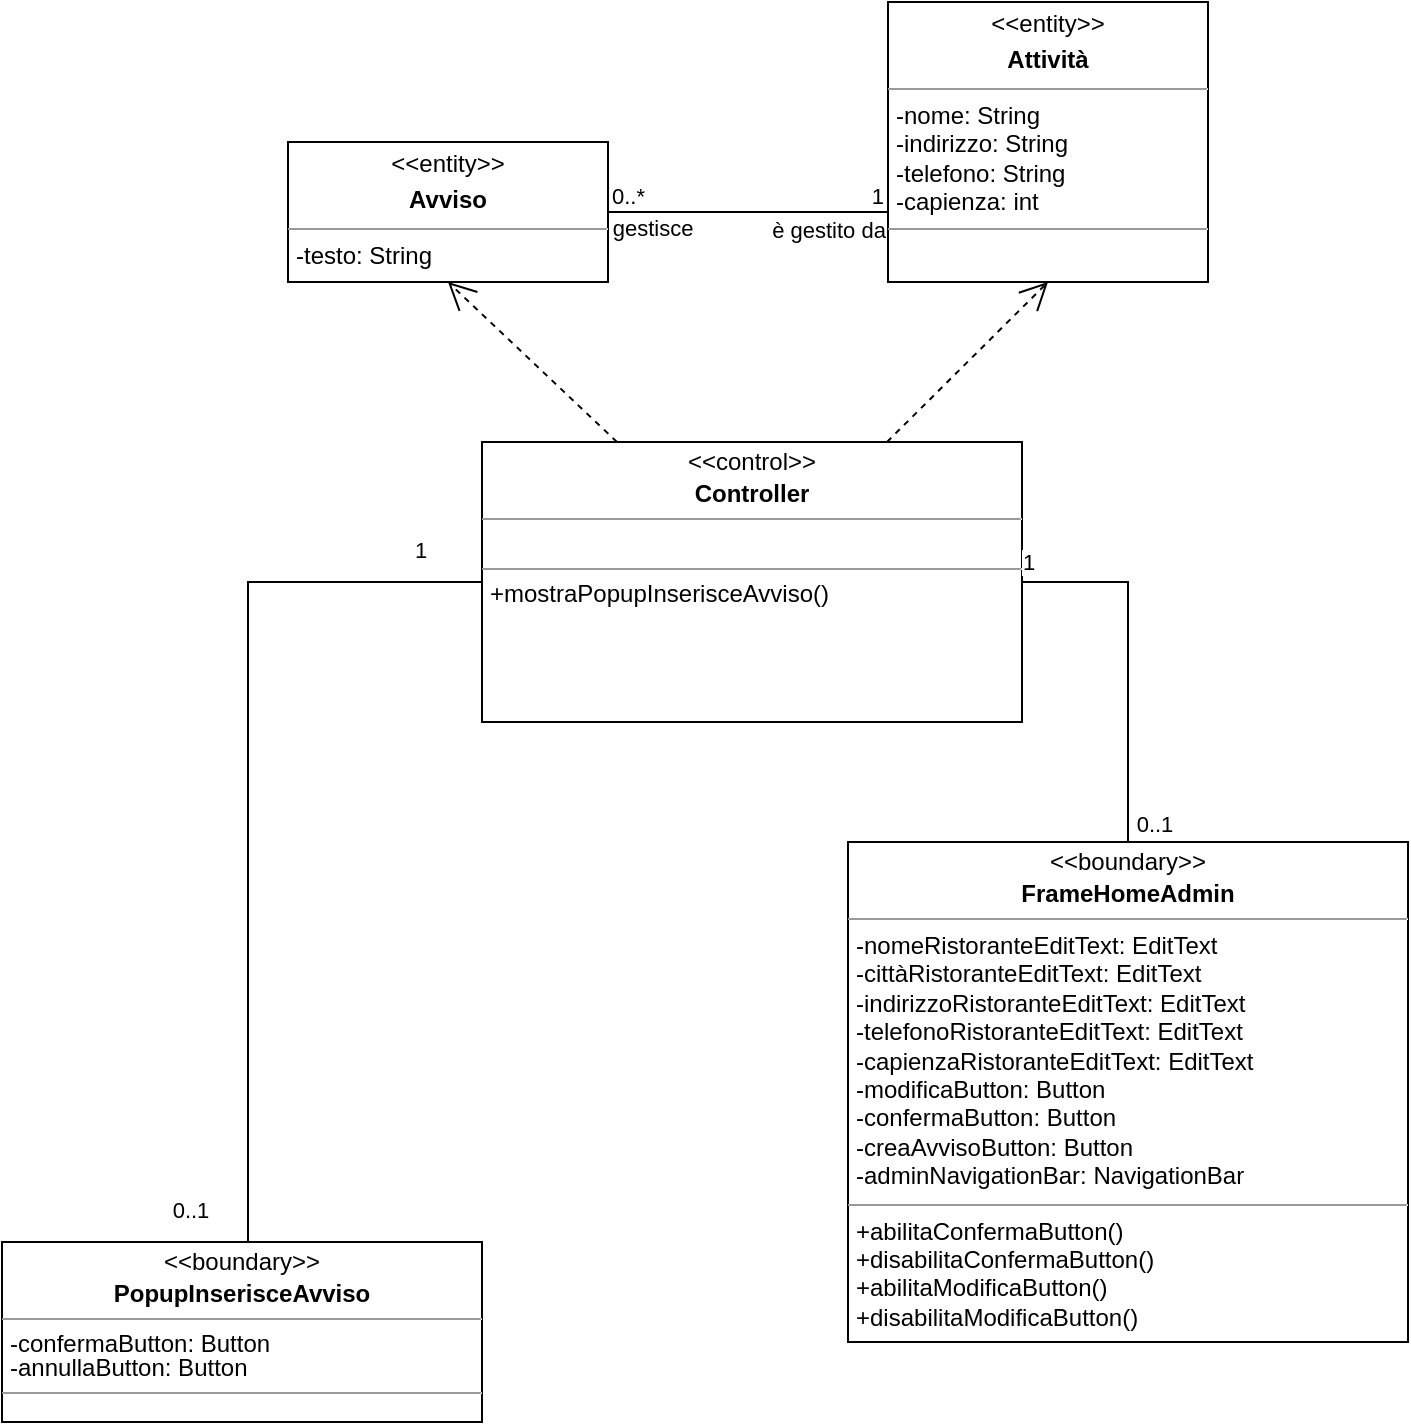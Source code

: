 <mxfile version="20.8.16" type="device"><diagram id="A2DiS_3SIA8T0WvpOrg7" name="Pagina-1"><mxGraphModel dx="1418" dy="828" grid="1" gridSize="10" guides="1" tooltips="1" connect="1" arrows="1" fold="1" page="1" pageScale="1" pageWidth="827" pageHeight="1169" math="0" shadow="0"><root><mxCell id="0"/><mxCell id="1" parent="0"/><mxCell id="smrWkmQxFFEiix12zCdJ-4" value="&lt;p style=&quot;margin: 4px 0px 0px; text-align: center; line-height: 100%;&quot;&gt;&amp;lt;&amp;lt;boundary&amp;gt;&amp;gt;&lt;/p&gt;&lt;p style=&quot;margin: 4px 0px 0px; text-align: center; line-height: 100%;&quot;&gt;&lt;b&gt;FrameHomeAdmin&lt;/b&gt;&lt;/p&gt;&lt;hr size=&quot;1&quot;&gt;&lt;p style=&quot;border-color: var(--border-color); margin: 0px 0px 0px 4px;&quot;&gt;-nomeRistoranteEditText: EditText&lt;/p&gt;&lt;p style=&quot;border-color: var(--border-color); margin: 0px 0px 0px 4px;&quot;&gt;&lt;span style=&quot;border-color: var(--border-color); background-color: initial;&quot;&gt;-cittàRistoranteEditText: EditText&lt;/span&gt;&lt;/p&gt;&lt;p style=&quot;border-color: var(--border-color); margin: 0px 0px 0px 4px;&quot;&gt;&lt;span style=&quot;border-color: var(--border-color); background-color: initial;&quot;&gt;-indirizzoRistoranteEditText: EditText&lt;/span&gt;&lt;/p&gt;&lt;p style=&quot;border-color: var(--border-color); margin: 0px 0px 0px 4px;&quot;&gt;&lt;span style=&quot;border-color: var(--border-color); background-color: initial;&quot;&gt;-telefonoRistoranteEditText: EditText&lt;/span&gt;&lt;/p&gt;&lt;p style=&quot;border-color: var(--border-color); margin: 0px 0px 0px 4px;&quot;&gt;-capienzaRistoranteEditText: EditText&lt;/p&gt;&lt;p style=&quot;border-color: var(--border-color); margin: 0px 0px 0px 4px;&quot;&gt;-modificaButton: Button&lt;/p&gt;&lt;p style=&quot;border-color: var(--border-color); margin: 0px 0px 0px 4px;&quot;&gt;-confermaButton: Button&lt;/p&gt;&lt;p style=&quot;margin:0px;margin-left:4px;&quot;&gt;-creaAvvisoButton: Button&lt;/p&gt;&lt;p style=&quot;margin:0px;margin-left:4px;&quot;&gt;-adminNavigationBar: NavigationBar&lt;/p&gt;&lt;hr size=&quot;1&quot;&gt;&lt;p style=&quot;margin:0px;margin-left:4px;&quot;&gt;&lt;span style=&quot;background-color: initial;&quot;&gt;+abilitaConfermaButton()&lt;/span&gt;&lt;br&gt;&lt;/p&gt;&lt;p style=&quot;border-color: var(--border-color); margin: 0px 0px 0px 4px;&quot;&gt;+disabilitaConfermaButton()&lt;br style=&quot;border-color: var(--border-color);&quot;&gt;&lt;/p&gt;&lt;p style=&quot;border-color: var(--border-color); margin: 0px 0px 0px 4px;&quot;&gt;+abilitaModificaButton()&lt;/p&gt;&lt;p style=&quot;border-color: var(--border-color); margin: 0px 0px 0px 4px;&quot;&gt;+disabilitaModificaButton()&lt;/p&gt;" style="verticalAlign=top;align=left;overflow=fill;fontSize=12;fontFamily=Helvetica;html=1;spacing=2;" parent="1" vertex="1"><mxGeometry x="460" y="560" width="280" height="250" as="geometry"/></mxCell><mxCell id="smrWkmQxFFEiix12zCdJ-5" value="&lt;p style=&quot;margin: 4px 0px 0px; text-align: center; line-height: 100%;&quot;&gt;&amp;lt;&amp;lt;boundary&amp;gt;&amp;gt;&lt;/p&gt;&lt;p style=&quot;margin: 4px 0px 0px; text-align: center; line-height: 100%;&quot;&gt;&lt;b&gt;PopupInserisceAvviso&lt;/b&gt;&lt;/p&gt;&lt;hr style=&quot;line-height: 100%;&quot; size=&quot;1&quot;&gt;&lt;p style=&quot;margin: 0px 0px 0px 4px; line-height: 100%;&quot;&gt;&lt;span style=&quot;background-color: initial;&quot;&gt;-confermaButton: Button&lt;/span&gt;&lt;br&gt;&lt;/p&gt;&lt;p style=&quot;margin: 0px 0px 0px 4px; line-height: 100%;&quot;&gt;-annullaButton: Button&lt;/p&gt;&lt;hr style=&quot;line-height: 100%;&quot; size=&quot;1&quot;&gt;&lt;p style=&quot;margin: 0px 0px 0px 4px; line-height: 100%;&quot;&gt;&lt;br&gt;&lt;/p&gt;" style="verticalAlign=top;align=left;overflow=fill;fontSize=12;fontFamily=Helvetica;html=1;" parent="1" vertex="1"><mxGeometry x="37" y="760" width="240" height="90" as="geometry"/></mxCell><mxCell id="smrWkmQxFFEiix12zCdJ-7" value="&lt;p style=&quot;margin: 4px 0px 0px; text-align: center; line-height: 100%;&quot;&gt;&amp;lt;&amp;lt;control&amp;gt;&amp;gt;&lt;/p&gt;&lt;p style=&quot;margin: 4px 0px 0px; text-align: center; line-height: 100%;&quot;&gt;&lt;b&gt;Controller&lt;/b&gt;&lt;/p&gt;&lt;hr size=&quot;1&quot;&gt;&lt;p style=&quot;margin: 0px 0px 0px 4px; line-height: 100%;&quot;&gt;&lt;br&gt;&lt;/p&gt;&lt;hr size=&quot;1&quot;&gt;&lt;p style=&quot;margin: 0px 0px 0px 4px; line-height: 100%;&quot;&gt;&lt;span style=&quot;background-color: initial;&quot;&gt;+mostraPopupInserisceAvviso()&lt;/span&gt;&lt;/p&gt;&lt;p style=&quot;margin: 0px 0px 0px 4px; line-height: 100%;&quot;&gt;&lt;br&gt;&lt;/p&gt;" style="verticalAlign=top;align=left;overflow=fill;fontSize=12;fontFamily=Helvetica;html=1;" parent="1" vertex="1"><mxGeometry x="277" y="360" width="270" height="140" as="geometry"/></mxCell><mxCell id="smrWkmQxFFEiix12zCdJ-11" value="" style="endArrow=none;html=1;rounded=0;exitX=0.5;exitY=0;exitDx=0;exitDy=0;entryX=1;entryY=0.5;entryDx=0;entryDy=0;" parent="1" source="smrWkmQxFFEiix12zCdJ-4" target="smrWkmQxFFEiix12zCdJ-7" edge="1"><mxGeometry width="50" height="50" relative="1" as="geometry"><mxPoint x="392" y="640" as="sourcePoint"/><mxPoint x="442" y="590" as="targetPoint"/><Array as="points"><mxPoint x="600" y="430"/></Array></mxGeometry></mxCell><mxCell id="NKhzPwcLgmOPMQ6DGNoW-3" value="0..1" style="edgeLabel;html=1;align=center;verticalAlign=middle;resizable=0;points=[];labelBackgroundColor=none;" parent="smrWkmQxFFEiix12zCdJ-11" vertex="1" connectable="0"><mxGeometry x="-0.18" y="-2" relative="1" as="geometry"><mxPoint x="11" y="66" as="offset"/></mxGeometry></mxCell><mxCell id="NKhzPwcLgmOPMQ6DGNoW-4" value="1" style="edgeLabel;html=1;align=center;verticalAlign=middle;resizable=0;points=[];" parent="smrWkmQxFFEiix12zCdJ-11" vertex="1" connectable="0"><mxGeometry x="0.213" y="1" relative="1" as="geometry"><mxPoint x="-49" y="-29" as="offset"/></mxGeometry></mxCell><mxCell id="Qny5rL5tvqpMr087GdY6-8" value="" style="endArrow=none;html=1;rounded=0;entryX=0;entryY=0.5;entryDx=0;entryDy=0;" parent="1" target="smrWkmQxFFEiix12zCdJ-7" edge="1"><mxGeometry width="50" height="50" relative="1" as="geometry"><mxPoint x="160" y="760" as="sourcePoint"/><mxPoint x="150" y="440" as="targetPoint"/><Array as="points"><mxPoint x="160" y="680"/><mxPoint x="160" y="430"/></Array></mxGeometry></mxCell><mxCell id="NKhzPwcLgmOPMQ6DGNoW-5" value="0..1" style="edgeLabel;html=1;align=center;verticalAlign=middle;resizable=0;points=[];" parent="Qny5rL5tvqpMr087GdY6-8" vertex="1" connectable="0"><mxGeometry x="-0.668" y="-3" relative="1" as="geometry"><mxPoint x="-32" y="58" as="offset"/></mxGeometry></mxCell><mxCell id="wJi2r0mVZbt1lWoIPHWX-9" value="1" style="edgeLabel;html=1;align=center;verticalAlign=middle;resizable=0;points=[];labelBackgroundColor=none;" parent="Qny5rL5tvqpMr087GdY6-8" vertex="1" connectable="0"><mxGeometry x="0.906" y="-1" relative="1" as="geometry"><mxPoint x="-10" y="-17" as="offset"/></mxGeometry></mxCell><mxCell id="NKhzPwcLgmOPMQ6DGNoW-7" value="&lt;p style=&quot;margin:0px;margin-top:4px;text-align:center;&quot;&gt;&amp;lt;&amp;lt;entity&amp;gt;&amp;gt;&lt;/p&gt;&lt;p style=&quot;margin:0px;margin-top:4px;text-align:center;&quot;&gt;&lt;b&gt;Avviso&lt;/b&gt;&lt;/p&gt;&lt;hr size=&quot;1&quot;&gt;&lt;p style=&quot;margin:0px;margin-left:4px;&quot;&gt;-testo: String&lt;/p&gt;&lt;hr size=&quot;1&quot;&gt;&lt;p style=&quot;margin:0px;margin-left:4px;&quot;&gt;&lt;br&gt;&lt;/p&gt;" style="verticalAlign=top;align=left;overflow=fill;fontSize=12;fontFamily=Helvetica;html=1;" parent="1" vertex="1"><mxGeometry x="180" y="210" width="160" height="70" as="geometry"/></mxCell><mxCell id="NKhzPwcLgmOPMQ6DGNoW-8" value="" style="endArrow=open;endSize=12;dashed=1;html=1;rounded=0;entryX=0.5;entryY=1;entryDx=0;entryDy=0;exitX=0.25;exitY=0;exitDx=0;exitDy=0;" parent="1" source="smrWkmQxFFEiix12zCdJ-7" target="NKhzPwcLgmOPMQ6DGNoW-7" edge="1"><mxGeometry width="160" relative="1" as="geometry"><mxPoint x="360" y="300" as="sourcePoint"/><mxPoint x="520" y="300" as="targetPoint"/></mxGeometry></mxCell><mxCell id="wJi2r0mVZbt1lWoIPHWX-1" value="&lt;p style=&quot;margin:0px;margin-top:4px;text-align:center;&quot;&gt;&amp;lt;&amp;lt;entity&amp;gt;&amp;gt;&lt;/p&gt;&lt;p style=&quot;margin:0px;margin-top:4px;text-align:center;&quot;&gt;&lt;b&gt;Attività&lt;/b&gt;&lt;/p&gt;&lt;hr size=&quot;1&quot;&gt;&lt;p style=&quot;margin:0px;margin-left:4px;&quot;&gt;-nome: String&lt;/p&gt;&lt;p style=&quot;margin:0px;margin-left:4px;&quot;&gt;-indirizzo: String&lt;/p&gt;&lt;p style=&quot;margin:0px;margin-left:4px;&quot;&gt;-telefono: String&lt;/p&gt;&lt;p style=&quot;margin:0px;margin-left:4px;&quot;&gt;&lt;span style=&quot;background-color: initial;&quot;&gt;-capienza: int&lt;/span&gt;&lt;br&gt;&lt;/p&gt;&lt;hr size=&quot;1&quot;&gt;&lt;p style=&quot;margin:0px;margin-left:4px;&quot;&gt;&lt;br&gt;&lt;/p&gt;" style="verticalAlign=top;align=left;overflow=fill;fontSize=12;fontFamily=Helvetica;html=1;labelBackgroundColor=none;" parent="1" vertex="1"><mxGeometry x="480" y="140" width="160" height="140" as="geometry"/></mxCell><mxCell id="wJi2r0mVZbt1lWoIPHWX-2" value="" style="endArrow=open;endSize=12;dashed=1;html=1;rounded=0;entryX=0.5;entryY=1;entryDx=0;entryDy=0;exitX=0.75;exitY=0;exitDx=0;exitDy=0;" parent="1" source="smrWkmQxFFEiix12zCdJ-7" target="wJi2r0mVZbt1lWoIPHWX-1" edge="1"><mxGeometry width="160" relative="1" as="geometry"><mxPoint x="660" y="320" as="sourcePoint"/><mxPoint x="585.5" y="240" as="targetPoint"/></mxGeometry></mxCell><mxCell id="wJi2r0mVZbt1lWoIPHWX-3" value="" style="endArrow=none;html=1;edgeStyle=orthogonalEdgeStyle;rounded=0;exitX=1;exitY=0.5;exitDx=0;exitDy=0;entryX=0;entryY=0.75;entryDx=0;entryDy=0;" parent="1" source="NKhzPwcLgmOPMQ6DGNoW-7" target="wJi2r0mVZbt1lWoIPHWX-1" edge="1"><mxGeometry relative="1" as="geometry"><mxPoint x="330" y="280" as="sourcePoint"/><mxPoint x="490" y="280" as="targetPoint"/></mxGeometry></mxCell><mxCell id="wJi2r0mVZbt1lWoIPHWX-4" value="0..*" style="edgeLabel;resizable=0;html=1;align=left;verticalAlign=bottom;labelBackgroundColor=none;" parent="wJi2r0mVZbt1lWoIPHWX-3" connectable="0" vertex="1"><mxGeometry x="-1" relative="1" as="geometry"/></mxCell><mxCell id="wJi2r0mVZbt1lWoIPHWX-5" value="1" style="edgeLabel;resizable=0;html=1;align=right;verticalAlign=bottom;labelBackgroundColor=none;" parent="wJi2r0mVZbt1lWoIPHWX-3" connectable="0" vertex="1"><mxGeometry x="1" relative="1" as="geometry"><mxPoint x="-2" as="offset"/></mxGeometry></mxCell><mxCell id="wJi2r0mVZbt1lWoIPHWX-6" value="gestisce" style="edgeLabel;html=1;align=center;verticalAlign=middle;resizable=0;points=[];labelBackgroundColor=none;" parent="wJi2r0mVZbt1lWoIPHWX-3" vertex="1" connectable="0"><mxGeometry x="-0.192" y="-1" relative="1" as="geometry"><mxPoint x="-35" y="7" as="offset"/></mxGeometry></mxCell><mxCell id="wJi2r0mVZbt1lWoIPHWX-7" value="è gestito da" style="edgeLabel;html=1;align=center;verticalAlign=middle;resizable=0;points=[];labelBackgroundColor=none;" parent="wJi2r0mVZbt1lWoIPHWX-3" vertex="1" connectable="0"><mxGeometry x="0.263" y="-2" relative="1" as="geometry"><mxPoint x="21" y="7" as="offset"/></mxGeometry></mxCell></root></mxGraphModel></diagram></mxfile>